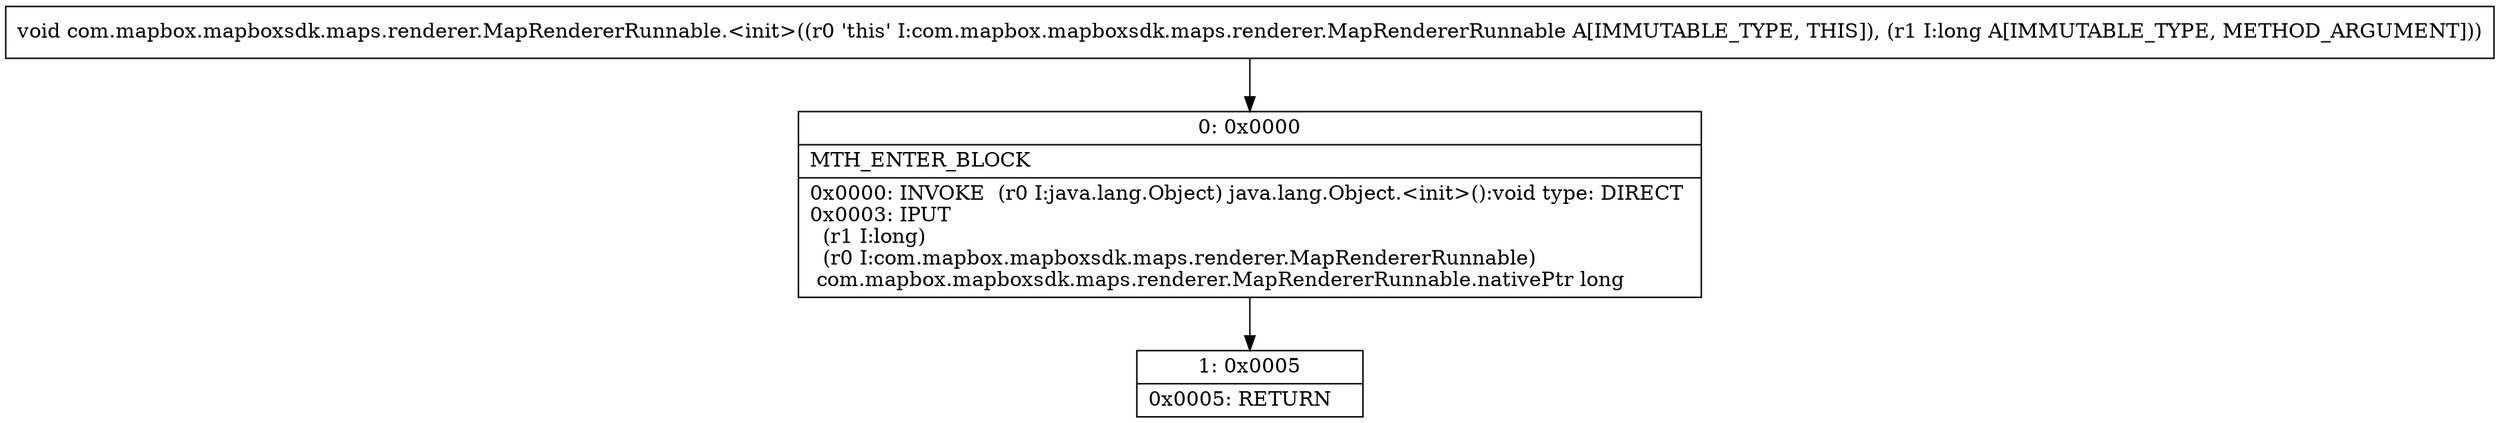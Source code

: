 digraph "CFG forcom.mapbox.mapboxsdk.maps.renderer.MapRendererRunnable.\<init\>(J)V" {
Node_0 [shape=record,label="{0\:\ 0x0000|MTH_ENTER_BLOCK\l|0x0000: INVOKE  (r0 I:java.lang.Object) java.lang.Object.\<init\>():void type: DIRECT \l0x0003: IPUT  \l  (r1 I:long)\l  (r0 I:com.mapbox.mapboxsdk.maps.renderer.MapRendererRunnable)\l com.mapbox.mapboxsdk.maps.renderer.MapRendererRunnable.nativePtr long \l}"];
Node_1 [shape=record,label="{1\:\ 0x0005|0x0005: RETURN   \l}"];
MethodNode[shape=record,label="{void com.mapbox.mapboxsdk.maps.renderer.MapRendererRunnable.\<init\>((r0 'this' I:com.mapbox.mapboxsdk.maps.renderer.MapRendererRunnable A[IMMUTABLE_TYPE, THIS]), (r1 I:long A[IMMUTABLE_TYPE, METHOD_ARGUMENT])) }"];
MethodNode -> Node_0;
Node_0 -> Node_1;
}

